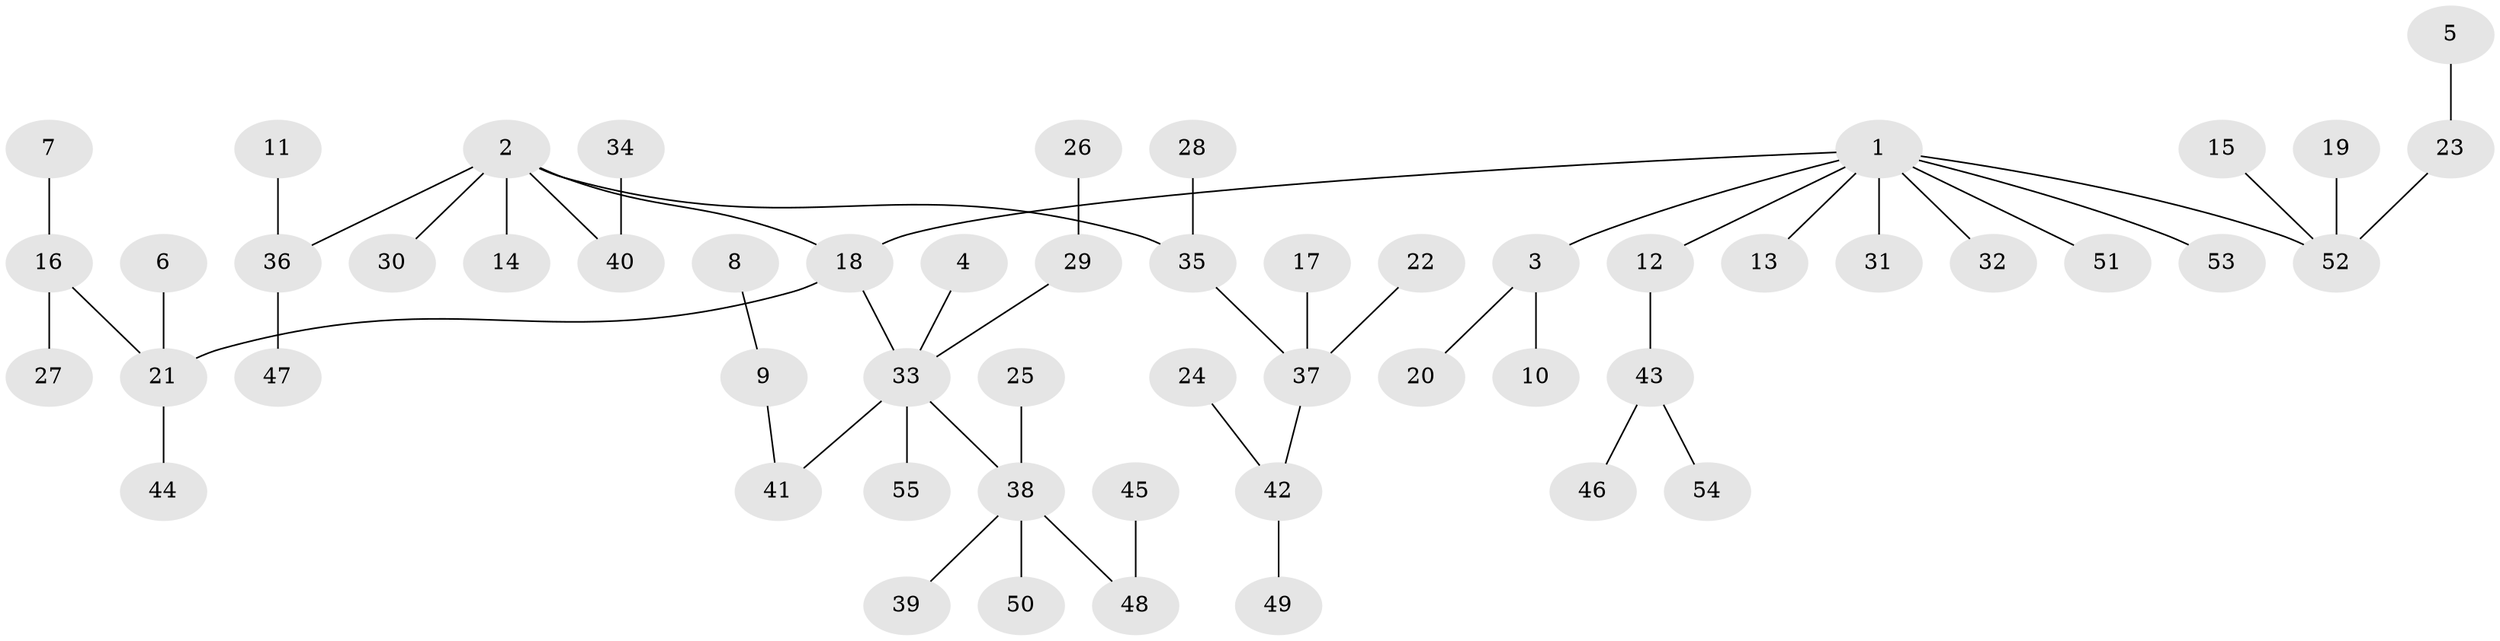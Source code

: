 // original degree distribution, {5: 0.05454545454545454, 6: 0.01818181818181818, 2: 0.22727272727272727, 3: 0.12727272727272726, 4: 0.045454545454545456, 7: 0.00909090909090909, 1: 0.5181818181818182}
// Generated by graph-tools (version 1.1) at 2025/26/03/09/25 03:26:33]
// undirected, 55 vertices, 54 edges
graph export_dot {
graph [start="1"]
  node [color=gray90,style=filled];
  1;
  2;
  3;
  4;
  5;
  6;
  7;
  8;
  9;
  10;
  11;
  12;
  13;
  14;
  15;
  16;
  17;
  18;
  19;
  20;
  21;
  22;
  23;
  24;
  25;
  26;
  27;
  28;
  29;
  30;
  31;
  32;
  33;
  34;
  35;
  36;
  37;
  38;
  39;
  40;
  41;
  42;
  43;
  44;
  45;
  46;
  47;
  48;
  49;
  50;
  51;
  52;
  53;
  54;
  55;
  1 -- 3 [weight=1.0];
  1 -- 12 [weight=1.0];
  1 -- 13 [weight=1.0];
  1 -- 18 [weight=1.0];
  1 -- 31 [weight=1.0];
  1 -- 32 [weight=1.0];
  1 -- 51 [weight=1.0];
  1 -- 52 [weight=1.0];
  1 -- 53 [weight=1.0];
  2 -- 14 [weight=1.0];
  2 -- 18 [weight=1.0];
  2 -- 30 [weight=1.0];
  2 -- 35 [weight=1.0];
  2 -- 36 [weight=1.0];
  2 -- 40 [weight=1.0];
  3 -- 10 [weight=1.0];
  3 -- 20 [weight=1.0];
  4 -- 33 [weight=1.0];
  5 -- 23 [weight=1.0];
  6 -- 21 [weight=1.0];
  7 -- 16 [weight=1.0];
  8 -- 9 [weight=1.0];
  9 -- 41 [weight=1.0];
  11 -- 36 [weight=1.0];
  12 -- 43 [weight=1.0];
  15 -- 52 [weight=1.0];
  16 -- 21 [weight=1.0];
  16 -- 27 [weight=1.0];
  17 -- 37 [weight=1.0];
  18 -- 21 [weight=1.0];
  18 -- 33 [weight=1.0];
  19 -- 52 [weight=1.0];
  21 -- 44 [weight=1.0];
  22 -- 37 [weight=1.0];
  23 -- 52 [weight=1.0];
  24 -- 42 [weight=1.0];
  25 -- 38 [weight=1.0];
  26 -- 29 [weight=1.0];
  28 -- 35 [weight=1.0];
  29 -- 33 [weight=1.0];
  33 -- 38 [weight=1.0];
  33 -- 41 [weight=1.0];
  33 -- 55 [weight=1.0];
  34 -- 40 [weight=1.0];
  35 -- 37 [weight=1.0];
  36 -- 47 [weight=1.0];
  37 -- 42 [weight=1.0];
  38 -- 39 [weight=1.0];
  38 -- 48 [weight=1.0];
  38 -- 50 [weight=1.0];
  42 -- 49 [weight=1.0];
  43 -- 46 [weight=1.0];
  43 -- 54 [weight=1.0];
  45 -- 48 [weight=1.0];
}

